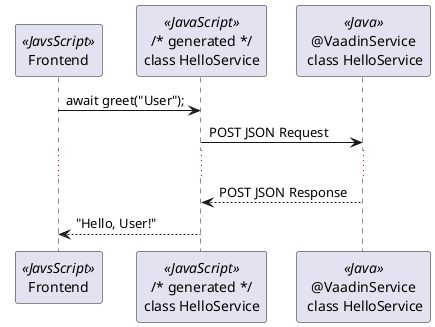 @startuml
skinparam ParticipantPadding 10

participant "Frontend" << JavsScript >>
participant "/* generated */\nclass HelloService" as jsService << JavaScript >>
participant "@VaadinService\n class HelloService" as javaService << Java >>

Frontend -> jsService: await greet("User");
jsService -> javaService: POST JSON Request
...
jsService <-- javaService: POST JSON Response
Frontend <-- jsService: "Hello, User!"
@enduml